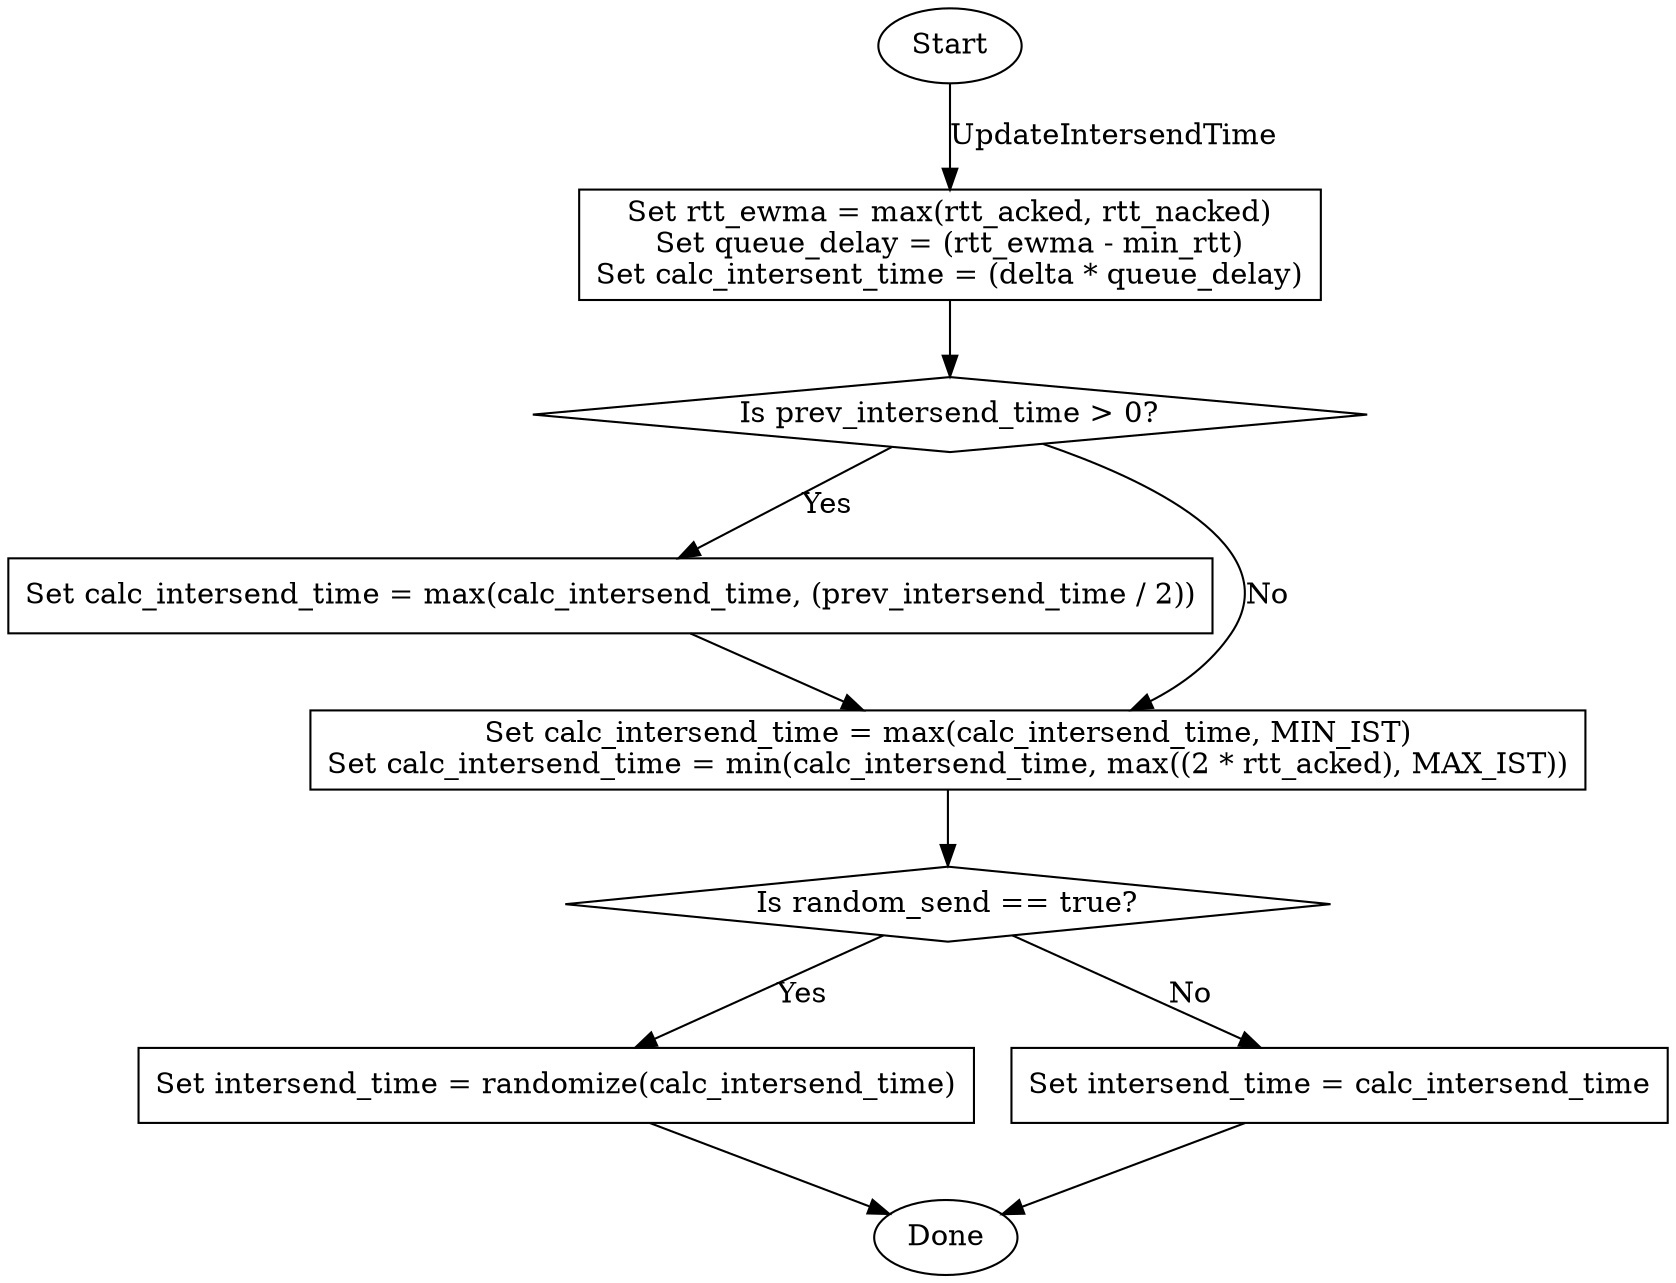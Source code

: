 digraph sliq_copa_updateintersendtime {
    strt [ shape = ellipse, label = "Start" ];
    done [ shape = ellipse, label = "Done" ];
    blk1 [ shape = box,     label = "Set rtt_ewma = max(rtt_acked, rtt_nacked)\nSet queue_delay = (rtt_ewma - min_rtt)\nSet calc_intersent_time = (delta * queue_delay)" ];
    blk2 [ shape = box,     label = "Set calc_intersend_time = max(calc_intersend_time, (prev_intersend_time / 2))" ];
    blk3 [ shape = box,     label = "Set calc_intersend_time = max(calc_intersend_time, MIN_IST)\nSet calc_intersend_time = min(calc_intersend_time, max((2 * rtt_acked), MAX_IST))" ];
    blk4 [ shape = box,     label = "Set intersend_time = randomize(calc_intersend_time)" ];
    blk5 [ shape = box,     label = "Set intersend_time = calc_intersend_time" ];
    dsc1 [ shape = diamond, label = "Is prev_intersend_time > 0?" ];
    dsc2 [ shape = diamond, label = "Is random_send == true?" ];

    strt -> blk1 [ label = "UpdateIntersendTime" ];
    blk1 -> dsc1;
    dsc1 -> blk2 [ label = "Yes" ];
    dsc1 -> blk3 [ label = "No" ];
    blk2 -> blk3;
    blk3 -> dsc2;
    dsc2 -> blk4 [ label = "Yes" ];
    dsc2 -> blk5 [ label = "No" ];
    blk4 -> done;
    blk5 -> done;
}

